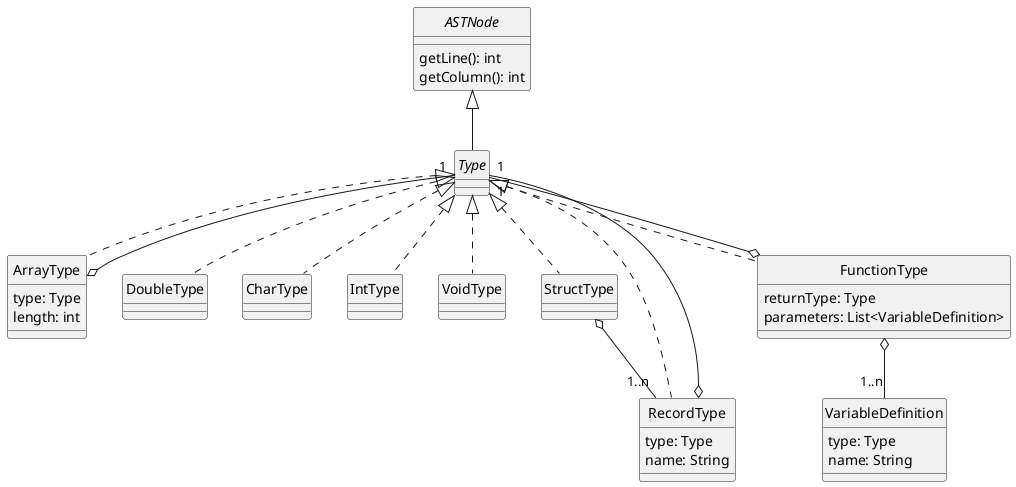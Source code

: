 @startuml Types
skinparam style strictuml
skinparam monochrome true

interface ASTNode {
    getLine(): int
    getColumn(): int
}

interface Type

class ArrayType {
    type: Type
    length: int
}

class DoubleType {

}

class CharType {

}

class IntType {

}

class VoidType {

}

class StructType {

}

class RecordType {
    type: Type
    name: String
}

class FunctionType {
    returnType: Type
    parameters: List<VariableDefinition>
}

class VariableDefinition {
    type: Type
    name: String
}

ASTNode <|-- Type

Type <|.. ArrayType
Type <|.. DoubleType
Type <|.. CharType
Type <|.. IntType
Type <|.. VoidType
Type <|.. StructType
Type <|.. RecordType
Type <|.. FunctionType

ArrayType o-- "1" Type
RecordType o-- "1" Type
FunctionType o-- "1" Type

StructType o-- "1..n" RecordType
FunctionType o-- "1..n" VariableDefinition
@enduml
